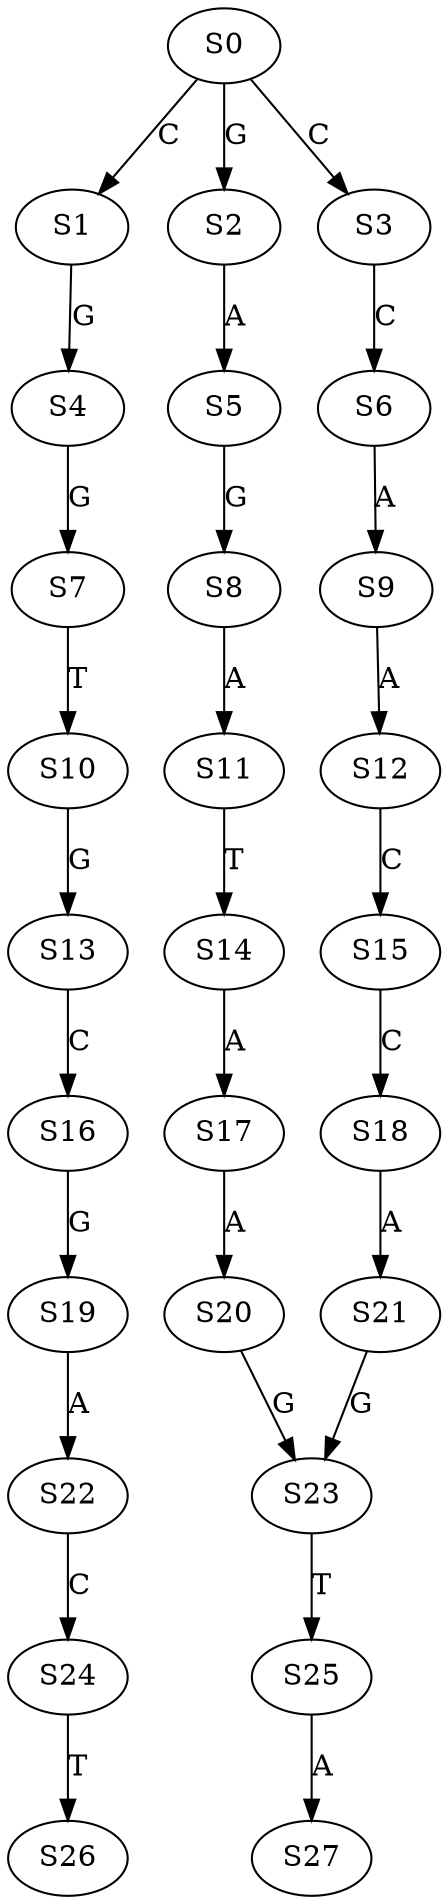 strict digraph  {
	S0 -> S1 [ label = C ];
	S0 -> S2 [ label = G ];
	S0 -> S3 [ label = C ];
	S1 -> S4 [ label = G ];
	S2 -> S5 [ label = A ];
	S3 -> S6 [ label = C ];
	S4 -> S7 [ label = G ];
	S5 -> S8 [ label = G ];
	S6 -> S9 [ label = A ];
	S7 -> S10 [ label = T ];
	S8 -> S11 [ label = A ];
	S9 -> S12 [ label = A ];
	S10 -> S13 [ label = G ];
	S11 -> S14 [ label = T ];
	S12 -> S15 [ label = C ];
	S13 -> S16 [ label = C ];
	S14 -> S17 [ label = A ];
	S15 -> S18 [ label = C ];
	S16 -> S19 [ label = G ];
	S17 -> S20 [ label = A ];
	S18 -> S21 [ label = A ];
	S19 -> S22 [ label = A ];
	S20 -> S23 [ label = G ];
	S21 -> S23 [ label = G ];
	S22 -> S24 [ label = C ];
	S23 -> S25 [ label = T ];
	S24 -> S26 [ label = T ];
	S25 -> S27 [ label = A ];
}
